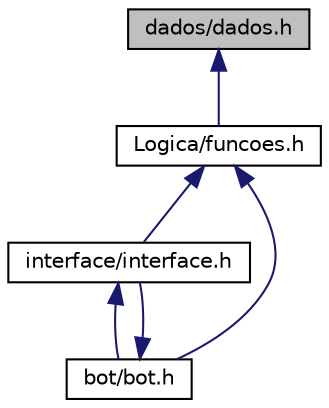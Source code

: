 digraph "dados/dados.h"
{
  edge [fontname="Helvetica",fontsize="10",labelfontname="Helvetica",labelfontsize="10"];
  node [fontname="Helvetica",fontsize="10",shape=record];
  Node5 [label="dados/dados.h",height=0.2,width=0.4,color="black", fillcolor="grey75", style="filled", fontcolor="black"];
  Node5 -> Node6 [dir="back",color="midnightblue",fontsize="10",style="solid"];
  Node6 [label="Logica/funcoes.h",height=0.2,width=0.4,color="black", fillcolor="white", style="filled",URL="$funcoes_8h.html"];
  Node6 -> Node7 [dir="back",color="midnightblue",fontsize="10",style="solid"];
  Node7 [label="interface/interface.h",height=0.2,width=0.4,color="black", fillcolor="white", style="filled",URL="$interface_8h.html"];
  Node7 -> Node8 [dir="back",color="midnightblue",fontsize="10",style="solid"];
  Node8 [label="bot/bot.h",height=0.2,width=0.4,color="black", fillcolor="white", style="filled",URL="$bot_8h.html"];
  Node8 -> Node7 [dir="back",color="midnightblue",fontsize="10",style="solid"];
  Node6 -> Node8 [dir="back",color="midnightblue",fontsize="10",style="solid"];
}
